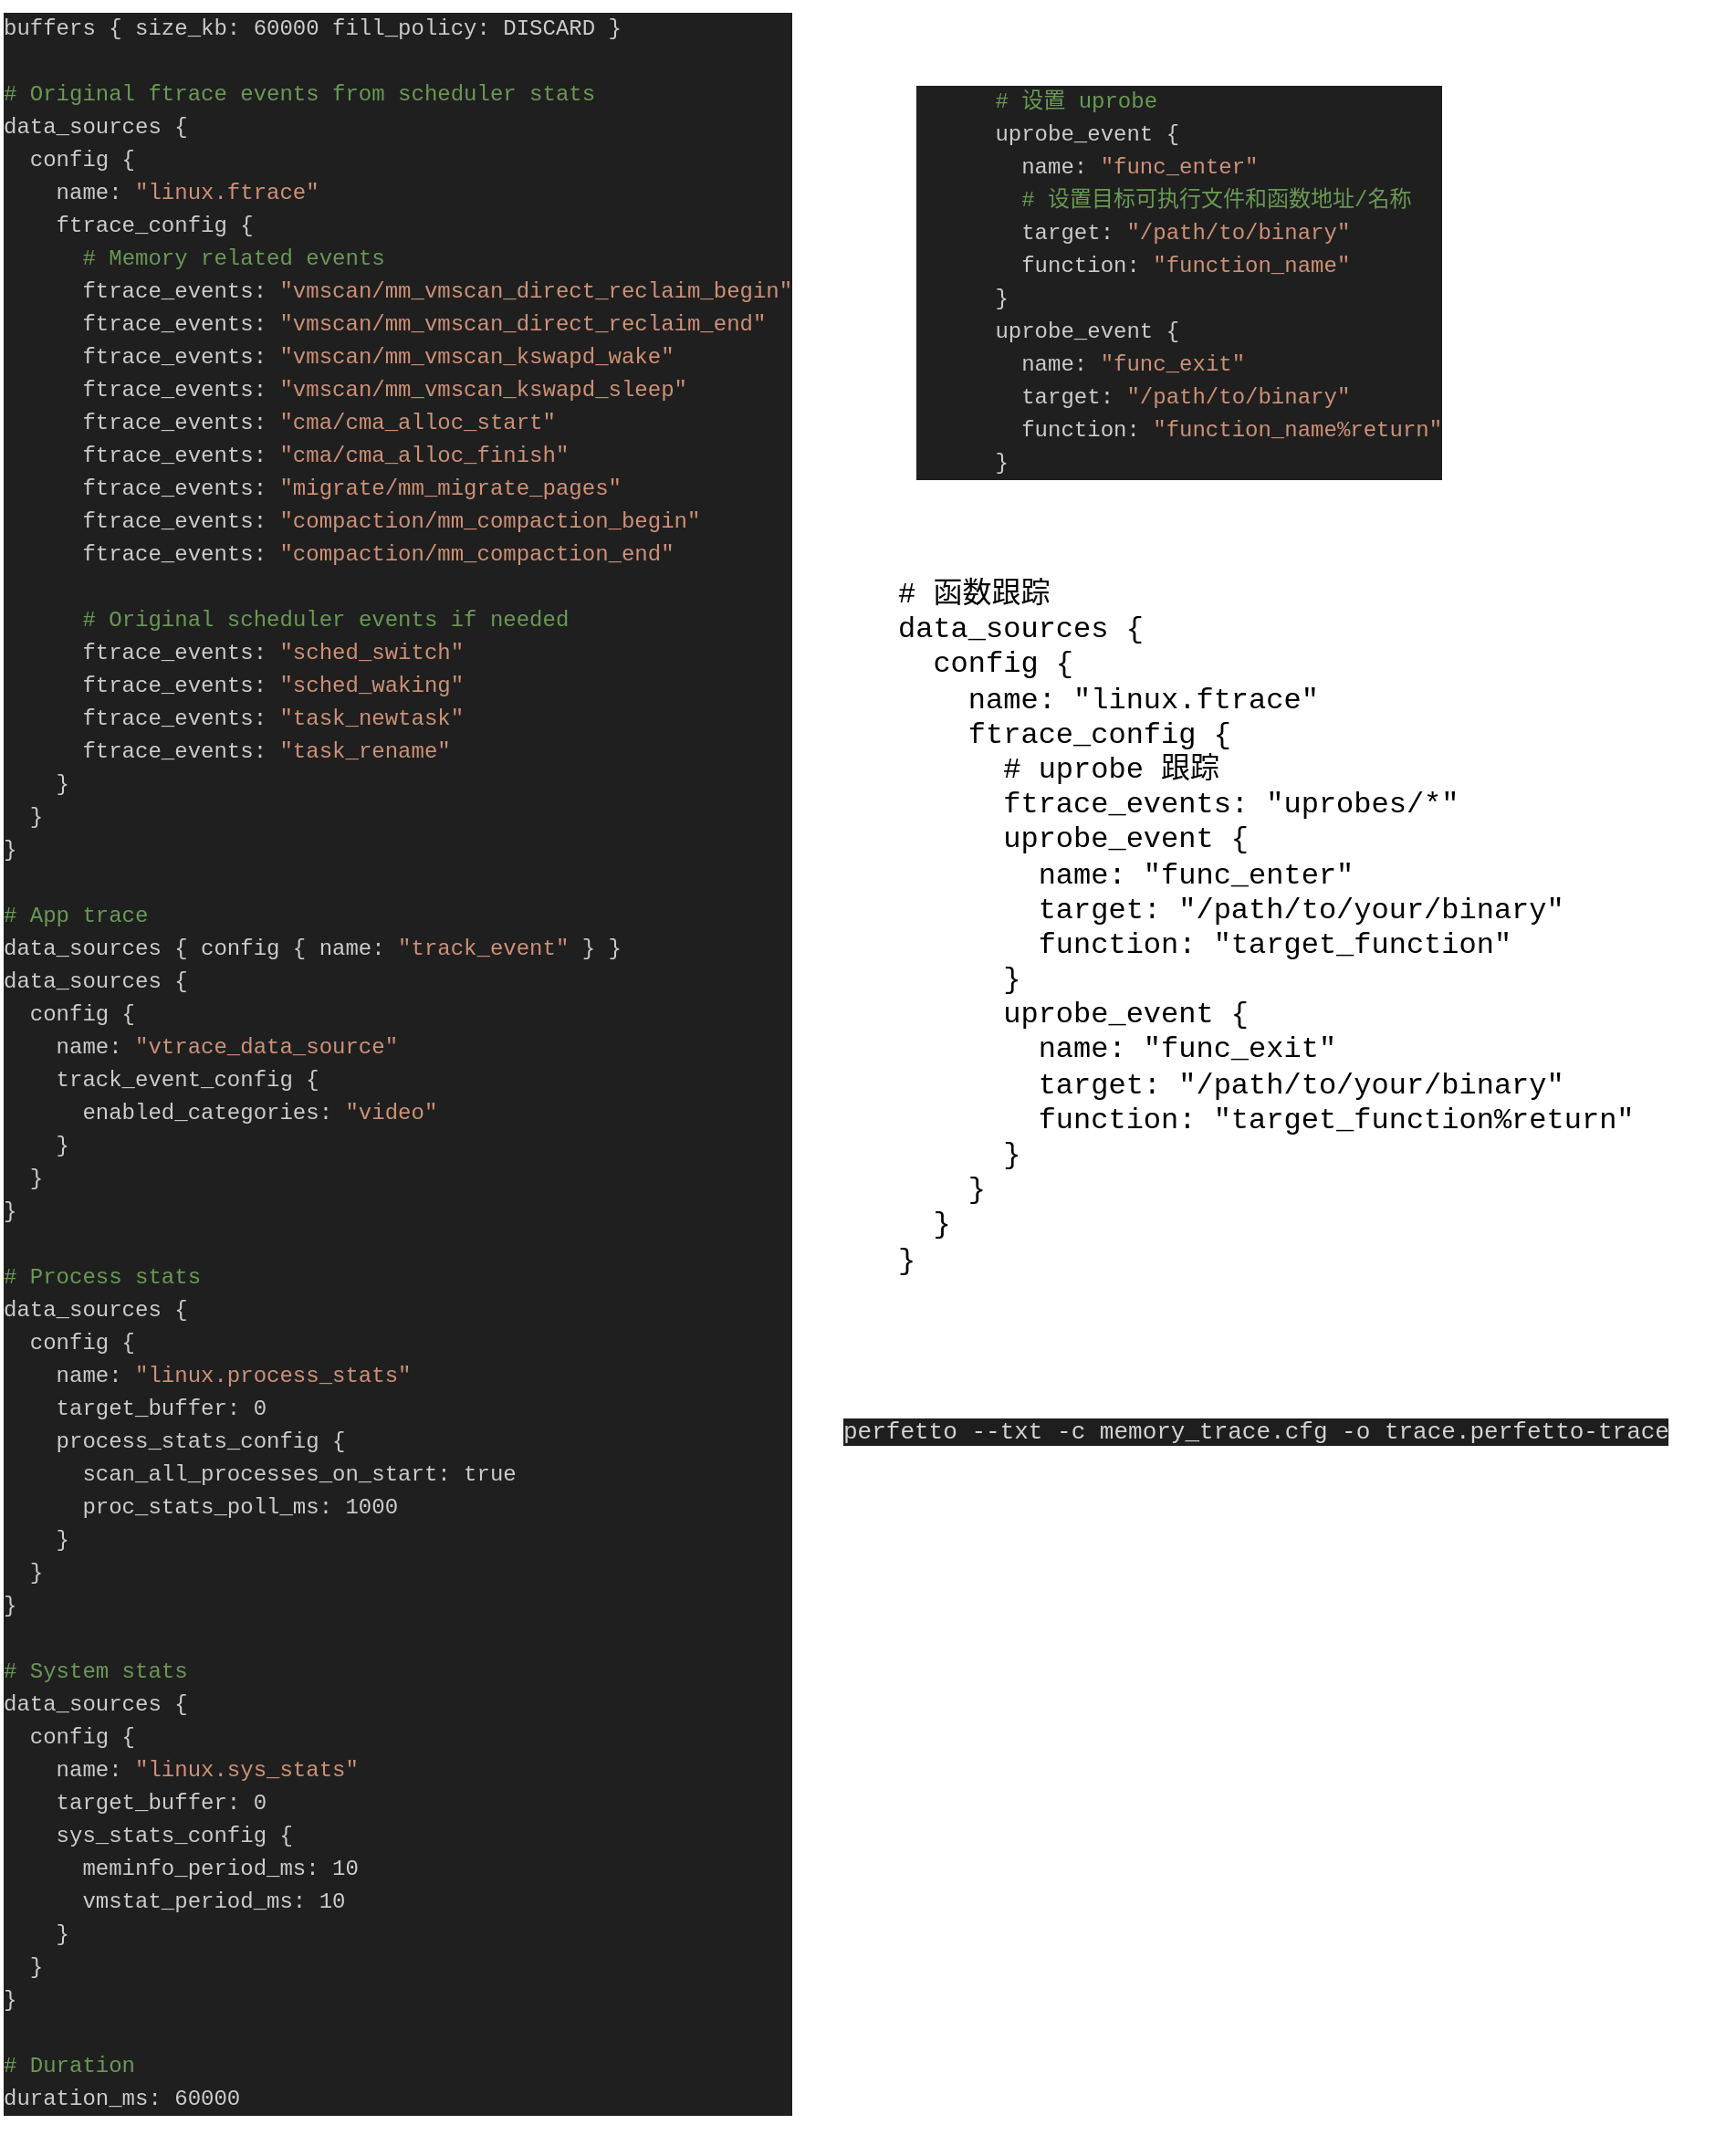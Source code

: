 <mxfile version="27.1.6">
  <diagram name="第 1 页" id="xHvV0fMKOpiq_ixeBB_C">
    <mxGraphModel dx="2066" dy="1126" grid="1" gridSize="10" guides="1" tooltips="1" connect="1" arrows="1" fold="1" page="1" pageScale="1" pageWidth="827" pageHeight="1169" math="0" shadow="0">
      <root>
        <mxCell id="0" />
        <mxCell id="1" parent="0" />
        <UserObject label="&lt;div style=&quot;color: #cccccc;background-color: #1f1f1f;font-family: Menlo, Monaco, &#39;Courier New&#39;, monospace;font-weight: normal;font-size: 12px;line-height: 18px;white-space: pre;&quot;&gt;&lt;div&gt;&lt;span style=&quot;color: #cccccc;&quot;&gt;buffers { size_kb: 60000 fill_policy: DISCARD }&lt;/span&gt;&lt;/div&gt;&lt;br&gt;&lt;div&gt;&lt;span style=&quot;color: #6a9955;&quot;&gt;# Original ftrace events from scheduler stats&lt;/span&gt;&lt;/div&gt;&lt;div&gt;&lt;span style=&quot;color: #cccccc;&quot;&gt;data_sources {&lt;/span&gt;&lt;/div&gt;&lt;div&gt;&lt;span style=&quot;color: #cccccc;&quot;&gt;  config {&lt;/span&gt;&lt;/div&gt;&lt;div&gt;&lt;span style=&quot;color: #cccccc;&quot;&gt;    name: &lt;/span&gt;&lt;span style=&quot;color: #ce9178;&quot;&gt;&quot;linux.ftrace&quot;&lt;/span&gt;&lt;/div&gt;&lt;div&gt;&lt;span style=&quot;color: #cccccc;&quot;&gt;    ftrace_config {&lt;/span&gt;&lt;/div&gt;&lt;div&gt;&lt;span style=&quot;color: #cccccc;&quot;&gt;      &lt;/span&gt;&lt;span style=&quot;color: #6a9955;&quot;&gt;# Memory related events&lt;/span&gt;&lt;/div&gt;&lt;div&gt;&lt;span style=&quot;color: #cccccc;&quot;&gt;      ftrace_events: &lt;/span&gt;&lt;span style=&quot;color: #ce9178;&quot;&gt;&quot;vmscan/mm_vmscan_direct_reclaim_begin&quot;&lt;/span&gt;&lt;/div&gt;&lt;div&gt;&lt;span style=&quot;color: #cccccc;&quot;&gt;      ftrace_events: &lt;/span&gt;&lt;span style=&quot;color: #ce9178;&quot;&gt;&quot;vmscan/mm_vmscan_direct_reclaim_end&quot;&lt;/span&gt;&lt;/div&gt;&lt;div&gt;&lt;span style=&quot;color: #cccccc;&quot;&gt;      ftrace_events: &lt;/span&gt;&lt;span style=&quot;color: #ce9178;&quot;&gt;&quot;vmscan/mm_vmscan_kswapd_wake&quot;&lt;/span&gt;&lt;/div&gt;&lt;div&gt;&lt;span style=&quot;color: #cccccc;&quot;&gt;      ftrace_events: &lt;/span&gt;&lt;span style=&quot;color: #ce9178;&quot;&gt;&quot;vmscan/mm_vmscan_kswapd_sleep&quot;&lt;/span&gt;&lt;/div&gt;&lt;div&gt;&lt;span style=&quot;color: #cccccc;&quot;&gt;      ftrace_events: &lt;/span&gt;&lt;span style=&quot;color: #ce9178;&quot;&gt;&quot;cma/cma_alloc_start&quot;&lt;/span&gt;&lt;/div&gt;&lt;div&gt;&lt;span style=&quot;color: #cccccc;&quot;&gt;      ftrace_events: &lt;/span&gt;&lt;span style=&quot;color: #ce9178;&quot;&gt;&quot;cma/cma_alloc_finish&quot;&lt;/span&gt;&lt;/div&gt;&lt;div&gt;&lt;span style=&quot;color: #cccccc;&quot;&gt;      ftrace_events: &lt;/span&gt;&lt;span style=&quot;color: #ce9178;&quot;&gt;&quot;migrate/mm_migrate_pages&quot;&lt;/span&gt;&lt;/div&gt;&lt;div&gt;&lt;span style=&quot;color: #cccccc;&quot;&gt;      ftrace_events: &lt;/span&gt;&lt;span style=&quot;color: #ce9178;&quot;&gt;&quot;compaction/mm_compaction_begin&quot;&lt;/span&gt;&lt;/div&gt;&lt;div&gt;&lt;span style=&quot;color: #cccccc;&quot;&gt;      ftrace_events: &lt;/span&gt;&lt;span style=&quot;color: #ce9178;&quot;&gt;&quot;compaction/mm_compaction_end&quot;&lt;/span&gt;&lt;/div&gt;&lt;div&gt;&lt;span style=&quot;color: #cccccc;&quot;&gt;      &lt;/span&gt;&lt;/div&gt;&lt;div&gt;&lt;span style=&quot;color: #cccccc;&quot;&gt;      &lt;/span&gt;&lt;span style=&quot;color: #6a9955;&quot;&gt;# Original scheduler events if needed&lt;/span&gt;&lt;/div&gt;&lt;div&gt;&lt;span style=&quot;color: #cccccc;&quot;&gt;      ftrace_events: &lt;/span&gt;&lt;span style=&quot;color: #ce9178;&quot;&gt;&quot;sched_switch&quot;&lt;/span&gt;&lt;/div&gt;&lt;div&gt;&lt;span style=&quot;color: #cccccc;&quot;&gt;      ftrace_events: &lt;/span&gt;&lt;span style=&quot;color: #ce9178;&quot;&gt;&quot;sched_waking&quot;&lt;/span&gt;&lt;/div&gt;&lt;div&gt;&lt;span style=&quot;color: #cccccc;&quot;&gt;      ftrace_events: &lt;/span&gt;&lt;span style=&quot;color: #ce9178;&quot;&gt;&quot;task_newtask&quot;&lt;/span&gt;&lt;/div&gt;&lt;div&gt;&lt;span style=&quot;color: #cccccc;&quot;&gt;      ftrace_events: &lt;/span&gt;&lt;span style=&quot;color: #ce9178;&quot;&gt;&quot;task_rename&quot;&lt;/span&gt;&lt;/div&gt;&lt;div&gt;&lt;span style=&quot;color: #cccccc;&quot;&gt;    }&lt;/span&gt;&lt;/div&gt;&lt;div&gt;&lt;span style=&quot;color: #cccccc;&quot;&gt;  }&lt;/span&gt;&lt;/div&gt;&lt;div&gt;&lt;span style=&quot;color: #cccccc;&quot;&gt;}&lt;/span&gt;&lt;/div&gt;&lt;br&gt;&lt;div&gt;&lt;span style=&quot;color: #6a9955;&quot;&gt;# App trace&lt;/span&gt;&lt;/div&gt;&lt;div&gt;&lt;span style=&quot;color: #cccccc;&quot;&gt;data_sources { config { name: &lt;/span&gt;&lt;span style=&quot;color: #ce9178;&quot;&gt;&quot;track_event&quot;&lt;/span&gt;&lt;span style=&quot;color: #cccccc;&quot;&gt; } }&lt;/span&gt;&lt;/div&gt;&lt;div&gt;&lt;span style=&quot;color: #cccccc;&quot;&gt;data_sources {&lt;/span&gt;&lt;/div&gt;&lt;div&gt;&lt;span style=&quot;color: #cccccc;&quot;&gt;  config {&lt;/span&gt;&lt;/div&gt;&lt;div&gt;&lt;span style=&quot;color: #cccccc;&quot;&gt;    name: &lt;/span&gt;&lt;span style=&quot;color: #ce9178;&quot;&gt;&quot;vtrace_data_source&quot;&lt;/span&gt;&lt;/div&gt;&lt;div&gt;&lt;span style=&quot;color: #cccccc;&quot;&gt;    track_event_config {&lt;/span&gt;&lt;/div&gt;&lt;div&gt;&lt;span style=&quot;color: #cccccc;&quot;&gt;      enabled_categories: &lt;/span&gt;&lt;span style=&quot;color: #ce9178;&quot;&gt;&quot;video&quot;&lt;/span&gt;&lt;/div&gt;&lt;div&gt;&lt;span style=&quot;color: #cccccc;&quot;&gt;    }&lt;/span&gt;&lt;/div&gt;&lt;div&gt;&lt;span style=&quot;color: #cccccc;&quot;&gt;  }&lt;/span&gt;&lt;/div&gt;&lt;div&gt;&lt;span style=&quot;color: #cccccc;&quot;&gt;}&lt;/span&gt;&lt;/div&gt;&lt;br&gt;&lt;div&gt;&lt;span style=&quot;color: #6a9955;&quot;&gt;# Process stats&lt;/span&gt;&lt;/div&gt;&lt;div&gt;&lt;span style=&quot;color: #cccccc;&quot;&gt;data_sources {&lt;/span&gt;&lt;/div&gt;&lt;div&gt;&lt;span style=&quot;color: #cccccc;&quot;&gt;  config {&lt;/span&gt;&lt;/div&gt;&lt;div&gt;&lt;span style=&quot;color: #cccccc;&quot;&gt;    name: &lt;/span&gt;&lt;span style=&quot;color: #ce9178;&quot;&gt;&quot;linux.process_stats&quot;&lt;/span&gt;&lt;/div&gt;&lt;div&gt;&lt;span style=&quot;color: #cccccc;&quot;&gt;    target_buffer: 0&lt;/span&gt;&lt;/div&gt;&lt;div&gt;&lt;span style=&quot;color: #cccccc;&quot;&gt;    process_stats_config {&lt;/span&gt;&lt;/div&gt;&lt;div&gt;&lt;span style=&quot;color: #cccccc;&quot;&gt;      scan_all_processes_on_start: true&lt;/span&gt;&lt;/div&gt;&lt;div&gt;&lt;span style=&quot;color: #cccccc;&quot;&gt;      proc_stats_poll_ms: 1000&lt;/span&gt;&lt;/div&gt;&lt;div&gt;&lt;span style=&quot;color: #cccccc;&quot;&gt;    }&lt;/span&gt;&lt;/div&gt;&lt;div&gt;&lt;span style=&quot;color: #cccccc;&quot;&gt;  }&lt;/span&gt;&lt;/div&gt;&lt;div&gt;&lt;span style=&quot;color: #cccccc;&quot;&gt;}&lt;/span&gt;&lt;/div&gt;&lt;br&gt;&lt;div&gt;&lt;span style=&quot;color: #6a9955;&quot;&gt;# System stats&lt;/span&gt;&lt;/div&gt;&lt;div&gt;&lt;span style=&quot;color: #cccccc;&quot;&gt;data_sources {&lt;/span&gt;&lt;/div&gt;&lt;div&gt;&lt;span style=&quot;color: #cccccc;&quot;&gt;  config {&lt;/span&gt;&lt;/div&gt;&lt;div&gt;&lt;span style=&quot;color: #cccccc;&quot;&gt;    name: &lt;/span&gt;&lt;span style=&quot;color: #ce9178;&quot;&gt;&quot;linux.sys_stats&quot;&lt;/span&gt;&lt;/div&gt;&lt;div&gt;&lt;span style=&quot;color: #cccccc;&quot;&gt;    target_buffer: 0&lt;/span&gt;&lt;/div&gt;&lt;div&gt;&lt;span style=&quot;color: #cccccc;&quot;&gt;    sys_stats_config {&lt;/span&gt;&lt;/div&gt;&lt;div&gt;&lt;span style=&quot;color: #cccccc;&quot;&gt;      meminfo_period_ms: 10&lt;/span&gt;&lt;/div&gt;&lt;div&gt;&lt;span style=&quot;color: #cccccc;&quot;&gt;      vmstat_period_ms: 10&lt;/span&gt;&lt;/div&gt;&lt;div&gt;&lt;span style=&quot;color: #cccccc;&quot;&gt;    }&lt;/span&gt;&lt;/div&gt;&lt;div&gt;&lt;span style=&quot;color: #cccccc;&quot;&gt;  }&lt;/span&gt;&lt;/div&gt;&lt;div&gt;&lt;span style=&quot;color: #cccccc;&quot;&gt;}&lt;/span&gt;&lt;/div&gt;&lt;br&gt;&lt;div&gt;&lt;span style=&quot;color: #6a9955;&quot;&gt;# Duration&lt;/span&gt;&lt;/div&gt;&lt;div&gt;&lt;span style=&quot;color: #cccccc;&quot;&gt;duration_ms: 60000&lt;/span&gt;&lt;/div&gt;&lt;/div&gt;" link="&lt;div style=&quot;color: #cccccc;background-color: #1f1f1f;font-family: Menlo, Monaco, &#39;Courier New&#39;, monospace;font-weight: normal;font-size: 12px;line-height: 18px;white-space: pre;&quot;&gt;&lt;div&gt;&lt;span style=&quot;color: #cccccc;&quot;&gt;buffers { size_kb: 60000 fill_policy: DISCARD }&lt;/span&gt;&lt;/div&gt;&lt;br&gt;&lt;div&gt;&lt;span style=&quot;color: #6a9955;&quot;&gt;# Original ftrace events from scheduler stats&lt;/span&gt;&lt;/div&gt;&lt;div&gt;&lt;span style=&quot;color: #cccccc;&quot;&gt;data_sources {&lt;/span&gt;&lt;/div&gt;&lt;div&gt;&lt;span style=&quot;color: #cccccc;&quot;&gt;  config {&lt;/span&gt;&lt;/div&gt;&lt;div&gt;&lt;span style=&quot;color: #cccccc;&quot;&gt;    name: &lt;/span&gt;&lt;span style=&quot;color: #ce9178;&quot;&gt;&quot;linux.ftrace&quot;&lt;/span&gt;&lt;/div&gt;&lt;div&gt;&lt;span style=&quot;color: #cccccc;&quot;&gt;    ftrace_config {&lt;/span&gt;&lt;/div&gt;&lt;div&gt;&lt;span style=&quot;color: #cccccc;&quot;&gt;      &lt;/span&gt;&lt;span style=&quot;color: #6a9955;&quot;&gt;# Memory related events&lt;/span&gt;&lt;/div&gt;&lt;div&gt;&lt;span style=&quot;color: #cccccc;&quot;&gt;      ftrace_events: &lt;/span&gt;&lt;span style=&quot;color: #ce9178;&quot;&gt;&quot;vmscan/mm_vmscan_direct_reclaim_begin&quot;&lt;/span&gt;&lt;/div&gt;&lt;div&gt;&lt;span style=&quot;color: #cccccc;&quot;&gt;      ftrace_events: &lt;/span&gt;&lt;span style=&quot;color: #ce9178;&quot;&gt;&quot;vmscan/mm_vmscan_direct_reclaim_end&quot;&lt;/span&gt;&lt;/div&gt;&lt;div&gt;&lt;span style=&quot;color: #cccccc;&quot;&gt;      ftrace_events: &lt;/span&gt;&lt;span style=&quot;color: #ce9178;&quot;&gt;&quot;vmscan/mm_vmscan_kswapd_wake&quot;&lt;/span&gt;&lt;/div&gt;&lt;div&gt;&lt;span style=&quot;color: #cccccc;&quot;&gt;      ftrace_events: &lt;/span&gt;&lt;span style=&quot;color: #ce9178;&quot;&gt;&quot;vmscan/mm_vmscan_kswapd_sleep&quot;&lt;/span&gt;&lt;/div&gt;&lt;div&gt;&lt;span style=&quot;color: #cccccc;&quot;&gt;      ftrace_events: &lt;/span&gt;&lt;span style=&quot;color: #ce9178;&quot;&gt;&quot;cma/cma_alloc_start&quot;&lt;/span&gt;&lt;/div&gt;&lt;div&gt;&lt;span style=&quot;color: #cccccc;&quot;&gt;      ftrace_events: &lt;/span&gt;&lt;span style=&quot;color: #ce9178;&quot;&gt;&quot;cma/cma_alloc_finish&quot;&lt;/span&gt;&lt;/div&gt;&lt;div&gt;&lt;span style=&quot;color: #cccccc;&quot;&gt;      ftrace_events: &lt;/span&gt;&lt;span style=&quot;color: #ce9178;&quot;&gt;&quot;migrate/mm_migrate_pages&quot;&lt;/span&gt;&lt;/div&gt;&lt;div&gt;&lt;span style=&quot;color: #cccccc;&quot;&gt;      ftrace_events: &lt;/span&gt;&lt;span style=&quot;color: #ce9178;&quot;&gt;&quot;compaction/mm_compaction_begin&quot;&lt;/span&gt;&lt;/div&gt;&lt;div&gt;&lt;span style=&quot;color: #cccccc;&quot;&gt;      ftrace_events: &lt;/span&gt;&lt;span style=&quot;color: #ce9178;&quot;&gt;&quot;compaction/mm_compaction_end&quot;&lt;/span&gt;&lt;/div&gt;&lt;div&gt;&lt;span style=&quot;color: #cccccc;&quot;&gt;      &lt;/span&gt;&lt;/div&gt;&lt;div&gt;&lt;span style=&quot;color: #cccccc;&quot;&gt;      &lt;/span&gt;&lt;span style=&quot;color: #6a9955;&quot;&gt;# Original scheduler events if needed&lt;/span&gt;&lt;/div&gt;&lt;div&gt;&lt;span style=&quot;color: #cccccc;&quot;&gt;      ftrace_events: &lt;/span&gt;&lt;span style=&quot;color: #ce9178;&quot;&gt;&quot;sched_switch&quot;&lt;/span&gt;&lt;/div&gt;&lt;div&gt;&lt;span style=&quot;color: #cccccc;&quot;&gt;      ftrace_events: &lt;/span&gt;&lt;span style=&quot;color: #ce9178;&quot;&gt;&quot;sched_waking&quot;&lt;/span&gt;&lt;/div&gt;&lt;div&gt;&lt;span style=&quot;color: #cccccc;&quot;&gt;      ftrace_events: &lt;/span&gt;&lt;span style=&quot;color: #ce9178;&quot;&gt;&quot;task_newtask&quot;&lt;/span&gt;&lt;/div&gt;&lt;div&gt;&lt;span style=&quot;color: #cccccc;&quot;&gt;      ftrace_events: &lt;/span&gt;&lt;span style=&quot;color: #ce9178;&quot;&gt;&quot;task_rename&quot;&lt;/span&gt;&lt;/div&gt;&lt;div&gt;&lt;span style=&quot;color: #cccccc;&quot;&gt;    }&lt;/span&gt;&lt;/div&gt;&lt;div&gt;&lt;span style=&quot;color: #cccccc;&quot;&gt;  }&lt;/span&gt;&lt;/div&gt;&lt;div&gt;&lt;span style=&quot;color: #cccccc;&quot;&gt;}&lt;/span&gt;&lt;/div&gt;&lt;br&gt;&lt;div&gt;&lt;span style=&quot;color: #6a9955;&quot;&gt;# App trace&lt;/span&gt;&lt;/div&gt;&lt;div&gt;&lt;span style=&quot;color: #cccccc;&quot;&gt;data_sources { config { name: &lt;/span&gt;&lt;span style=&quot;color: #ce9178;&quot;&gt;&quot;track_event&quot;&lt;/span&gt;&lt;span style=&quot;color: #cccccc;&quot;&gt; } }&lt;/span&gt;&lt;/div&gt;&lt;div&gt;&lt;span style=&quot;color: #cccccc;&quot;&gt;data_sources {&lt;/span&gt;&lt;/div&gt;&lt;div&gt;&lt;span style=&quot;color: #cccccc;&quot;&gt;  config {&lt;/span&gt;&lt;/div&gt;&lt;div&gt;&lt;span style=&quot;color: #cccccc;&quot;&gt;    name: &lt;/span&gt;&lt;span style=&quot;color: #ce9178;&quot;&gt;&quot;vtrace_data_source&quot;&lt;/span&gt;&lt;/div&gt;&lt;div&gt;&lt;span style=&quot;color: #cccccc;&quot;&gt;    track_event_config {&lt;/span&gt;&lt;/div&gt;&lt;div&gt;&lt;span style=&quot;color: #cccccc;&quot;&gt;      enabled_categories: &lt;/span&gt;&lt;span style=&quot;color: #ce9178;&quot;&gt;&quot;video&quot;&lt;/span&gt;&lt;/div&gt;&lt;div&gt;&lt;span style=&quot;color: #cccccc;&quot;&gt;    }&lt;/span&gt;&lt;/div&gt;&lt;div&gt;&lt;span style=&quot;color: #cccccc;&quot;&gt;  }&lt;/span&gt;&lt;/div&gt;&lt;div&gt;&lt;span style=&quot;color: #cccccc;&quot;&gt;}&lt;/span&gt;&lt;/div&gt;&lt;br&gt;&lt;div&gt;&lt;span style=&quot;color: #6a9955;&quot;&gt;# Process stats&lt;/span&gt;&lt;/div&gt;&lt;div&gt;&lt;span style=&quot;color: #cccccc;&quot;&gt;data_sources {&lt;/span&gt;&lt;/div&gt;&lt;div&gt;&lt;span style=&quot;color: #cccccc;&quot;&gt;  config {&lt;/span&gt;&lt;/div&gt;&lt;div&gt;&lt;span style=&quot;color: #cccccc;&quot;&gt;    name: &lt;/span&gt;&lt;span style=&quot;color: #ce9178;&quot;&gt;&quot;linux.process_stats&quot;&lt;/span&gt;&lt;/div&gt;&lt;div&gt;&lt;span style=&quot;color: #cccccc;&quot;&gt;    target_buffer: 0&lt;/span&gt;&lt;/div&gt;&lt;div&gt;&lt;span style=&quot;color: #cccccc;&quot;&gt;    process_stats_config {&lt;/span&gt;&lt;/div&gt;&lt;div&gt;&lt;span style=&quot;color: #cccccc;&quot;&gt;      scan_all_processes_on_start: true&lt;/span&gt;&lt;/div&gt;&lt;div&gt;&lt;span style=&quot;color: #cccccc;&quot;&gt;      proc_stats_poll_ms: 1000&lt;/span&gt;&lt;/div&gt;&lt;div&gt;&lt;span style=&quot;color: #cccccc;&quot;&gt;    }&lt;/span&gt;&lt;/div&gt;&lt;div&gt;&lt;span style=&quot;color: #cccccc;&quot;&gt;  }&lt;/span&gt;&lt;/div&gt;&lt;div&gt;&lt;span style=&quot;color: #cccccc;&quot;&gt;}&lt;/span&gt;&lt;/div&gt;&lt;br&gt;&lt;div&gt;&lt;span style=&quot;color: #6a9955;&quot;&gt;# System stats&lt;/span&gt;&lt;/div&gt;&lt;div&gt;&lt;span style=&quot;color: #cccccc;&quot;&gt;data_sources {&lt;/span&gt;&lt;/div&gt;&lt;div&gt;&lt;span style=&quot;color: #cccccc;&quot;&gt;  config {&lt;/span&gt;&lt;/div&gt;&lt;div&gt;&lt;span style=&quot;color: #cccccc;&quot;&gt;    name: &lt;/span&gt;&lt;span style=&quot;color: #ce9178;&quot;&gt;&quot;linux.sys_stats&quot;&lt;/span&gt;&lt;/div&gt;&lt;div&gt;&lt;span style=&quot;color: #cccccc;&quot;&gt;    target_buffer: 0&lt;/span&gt;&lt;/div&gt;&lt;div&gt;&lt;span style=&quot;color: #cccccc;&quot;&gt;    sys_stats_config {&lt;/span&gt;&lt;/div&gt;&lt;div&gt;&lt;span style=&quot;color: #cccccc;&quot;&gt;      meminfo_period_ms: 10&lt;/span&gt;&lt;/div&gt;&lt;div&gt;&lt;span style=&quot;color: #cccccc;&quot;&gt;      vmstat_period_ms: 10&lt;/span&gt;&lt;/div&gt;&lt;div&gt;&lt;span style=&quot;color: #cccccc;&quot;&gt;    }&lt;/span&gt;&lt;/div&gt;&lt;div&gt;&lt;span style=&quot;color: #cccccc;&quot;&gt;  }&lt;/span&gt;&lt;/div&gt;&lt;div&gt;&lt;span style=&quot;color: #cccccc;&quot;&gt;}&lt;/span&gt;&lt;/div&gt;&lt;br&gt;&lt;div&gt;&lt;span style=&quot;color: #6a9955;&quot;&gt;# Duration&lt;/span&gt;&lt;/div&gt;&lt;div&gt;&lt;span style=&quot;color: #cccccc;&quot;&gt;duration_ms: 60000&lt;/span&gt;&lt;/div&gt;&lt;/div&gt;" id="V25Xwv3wUflwuMklr4Dw-1">
          <mxCell style="text;whiteSpace=wrap;html=1;" vertex="1" parent="1">
            <mxGeometry x="30" y="40" width="470" height="1180" as="geometry" />
          </mxCell>
        </UserObject>
        <mxCell id="V25Xwv3wUflwuMklr4Dw-2" value="&lt;div style=&quot;color: #cccccc;background-color: #1f1f1f;font-family: Menlo, Monaco, &#39;Courier New&#39;, monospace;font-weight: normal;font-size: 12px;line-height: 18px;white-space: pre;&quot;&gt;&lt;div&gt;&lt;span style=&quot;color: #cccccc;&quot;&gt;      &lt;/span&gt;&lt;span style=&quot;color: #6a9955;&quot;&gt;# 设置 uprobe&lt;/span&gt;&lt;/div&gt;&lt;div&gt;&lt;span style=&quot;color: #cccccc;&quot;&gt;      uprobe_event {&lt;/span&gt;&lt;/div&gt;&lt;div&gt;&lt;span style=&quot;color: #cccccc;&quot;&gt;        name: &lt;/span&gt;&lt;span style=&quot;color: #ce9178;&quot;&gt;&quot;func_enter&quot;&lt;/span&gt;&lt;/div&gt;&lt;div&gt;&lt;span style=&quot;color: #cccccc;&quot;&gt;        &lt;/span&gt;&lt;span style=&quot;color: #6a9955;&quot;&gt;# 设置目标可执行文件和函数地址/名称&lt;/span&gt;&lt;/div&gt;&lt;div&gt;&lt;span style=&quot;color: #cccccc;&quot;&gt;        target: &lt;/span&gt;&lt;span style=&quot;color: #ce9178;&quot;&gt;&quot;/path/to/binary&quot;&lt;/span&gt;&lt;/div&gt;&lt;div&gt;&lt;span style=&quot;color: #cccccc;&quot;&gt;        function: &lt;/span&gt;&lt;span style=&quot;color: #ce9178;&quot;&gt;&quot;function_name&quot;&lt;/span&gt;&lt;/div&gt;&lt;div&gt;&lt;span style=&quot;color: #cccccc;&quot;&gt;      }&lt;/span&gt;&lt;/div&gt;&lt;div&gt;&lt;span style=&quot;color: #cccccc;&quot;&gt;      uprobe_event {&lt;/span&gt;&lt;/div&gt;&lt;div&gt;&lt;span style=&quot;color: #cccccc;&quot;&gt;        name: &lt;/span&gt;&lt;span style=&quot;color: #ce9178;&quot;&gt;&quot;func_exit&quot;&lt;/span&gt;&lt;/div&gt;&lt;div&gt;&lt;span style=&quot;color: #cccccc;&quot;&gt;        target: &lt;/span&gt;&lt;span style=&quot;color: #ce9178;&quot;&gt;&quot;/path/to/binary&quot;&lt;/span&gt;&lt;/div&gt;&lt;div&gt;&lt;span style=&quot;color: #cccccc;&quot;&gt;        function: &lt;/span&gt;&lt;span style=&quot;color: #ce9178;&quot;&gt;&quot;function_name%return&quot;&lt;/span&gt;&lt;/div&gt;&lt;div&gt;&lt;span style=&quot;color: #cccccc;&quot;&gt;      }&lt;/span&gt;&lt;/div&gt;&lt;/div&gt;" style="text;whiteSpace=wrap;html=1;" vertex="1" parent="1">
          <mxGeometry x="530" y="80" width="320" height="240" as="geometry" />
        </mxCell>
        <UserObject label="&lt;pre style=&quot;--tw-border-spacing-x: 0; --tw-border-spacing-y: 0; --tw-translate-x: 0; --tw-translate-y: 0; --tw-rotate: 0; --tw-skew-x: 0; --tw-skew-y: 0; --tw-scale-x: 1; --tw-scale-y: 1; --tw-pan-x: ; --tw-pan-y: ; --tw-pinch-zoom: ; --tw-scroll-snap-strictness: proximity; --tw-gradient-from-position: ; --tw-gradient-via-position: ; --tw-gradient-to-position: ; --tw-ordinal: ; --tw-slashed-zero: ; --tw-numeric-figure: ; --tw-numeric-spacing: ; --tw-numeric-fraction: ; --tw-ring-inset: ; --tw-ring-offset-width: 0px; --tw-ring-offset-color: #fff; --tw-ring-color: rgb(59 130 246 / 0.5); --tw-ring-offset-shadow: 0 0 #0000; --tw-ring-shadow: 0 0 #0000; --tw-shadow: 0 0 #0000; --tw-shadow-colored: 0 0 #0000; --tw-blur: ; --tw-brightness: ; --tw-contrast: ; --tw-grayscale: ; --tw-hue-rotate: ; --tw-invert: ; --tw-saturate: ; --tw-sepia: ; --tw-drop-shadow: ; --tw-backdrop-blur: ; --tw-backdrop-brightness: ; --tw-backdrop-contrast: ; --tw-backdrop-grayscale: ; --tw-backdrop-hue-rotate: ; --tw-backdrop-invert: ; --tw-backdrop-opacity: ; --tw-backdrop-saturate: ; --tw-backdrop-sepia: ; --tw-contain-size: ; --tw-contain-layout: ; --tw-contain-paint: ; --tw-contain-style: ; box-sizing: border-box; border-width: 0px; border-style: solid; border-color: rgb(231, 229, 228); font-family: ui-monospace, SFMono-Regular, Menlo, Monaco, Consolas, &amp;quot;Liberation Mono&amp;quot;, &amp;quot;Courier New&amp;quot;, monospace; font-feature-settings: normal; font-variation-settings: normal; font-size: medium; margin: 0px; color: rgb(0, 0, 0); font-style: normal; font-variant-ligatures: normal; font-variant-caps: normal; font-weight: 400; letter-spacing: normal; orphans: 2; text-align: start; text-indent: 0px; text-transform: none; widows: 2; word-spacing: 0px; -webkit-text-stroke-width: 0px; background-color: rgb(255, 255, 255); text-decoration-thickness: initial; text-decoration-style: initial; text-decoration-color: initial;&quot;&gt;&lt;code style=&quot;--tw-border-spacing-x: 0; --tw-border-spacing-y: 0; --tw-translate-x: 0; --tw-translate-y: 0; --tw-rotate: 0; --tw-skew-x: 0; --tw-skew-y: 0; --tw-scale-x: 1; --tw-scale-y: 1; --tw-pan-x: ; --tw-pan-y: ; --tw-pinch-zoom: ; --tw-scroll-snap-strictness: proximity; --tw-gradient-from-position: ; --tw-gradient-via-position: ; --tw-gradient-to-position: ; --tw-ordinal: ; --tw-slashed-zero: ; --tw-numeric-figure: ; --tw-numeric-spacing: ; --tw-numeric-fraction: ; --tw-ring-inset: ; --tw-ring-offset-width: 0px; --tw-ring-offset-color: #fff; --tw-ring-color: rgb(59 130 246 / 0.5); --tw-ring-offset-shadow: 0 0 #0000; --tw-ring-shadow: 0 0 #0000; --tw-shadow: 0 0 #0000; --tw-shadow-colored: 0 0 #0000; --tw-blur: ; --tw-brightness: ; --tw-contrast: ; --tw-grayscale: ; --tw-hue-rotate: ; --tw-invert: ; --tw-saturate: ; --tw-sepia: ; --tw-drop-shadow: ; --tw-backdrop-blur: ; --tw-backdrop-brightness: ; --tw-backdrop-contrast: ; --tw-backdrop-grayscale: ; --tw-backdrop-hue-rotate: ; --tw-backdrop-invert: ; --tw-backdrop-opacity: ; --tw-backdrop-saturate: ; --tw-backdrop-sepia: ; --tw-contain-size: ; --tw-contain-layout: ; --tw-contain-paint: ; --tw-contain-style: ; box-sizing: border-box; border-width: 0px; border-style: solid; border-color: rgb(231, 229, 228); font-family: ui-monospace, SFMono-Regular, Menlo, Monaco, Consolas, &amp;quot;Liberation Mono&amp;quot;, &amp;quot;Courier New&amp;quot;, monospace; font-feature-settings: normal; font-variation-settings: normal; font-size: 1em;&quot;&gt;# 函数跟踪&#xa;data_sources {&#xa;  config {&#xa;    name: &quot;linux.ftrace&quot;&#xa;    ftrace_config {&#xa;      # uprobe 跟踪&#xa;      ftrace_events: &quot;uprobes/*&quot;&#xa;      uprobe_event {&#xa;        name: &quot;func_enter&quot;&#xa;        target: &quot;/path/to/your/binary&quot;&#xa;        function: &quot;target_function&quot;&#xa;      }&#xa;      uprobe_event {&#xa;        name: &quot;func_exit&quot;&#xa;        target: &quot;/path/to/your/binary&quot;&#xa;        function: &quot;target_function%return&quot;&#xa;      }&#xa;    }&#xa;  }&#xa;}&lt;/code&gt;&lt;/pre&gt;" link="&lt;pre style=&quot;--tw-border-spacing-x: 0; --tw-border-spacing-y: 0; --tw-translate-x: 0; --tw-translate-y: 0; --tw-rotate: 0; --tw-skew-x: 0; --tw-skew-y: 0; --tw-scale-x: 1; --tw-scale-y: 1; --tw-pan-x: ; --tw-pan-y: ; --tw-pinch-zoom: ; --tw-scroll-snap-strictness: proximity; --tw-gradient-from-position: ; --tw-gradient-via-position: ; --tw-gradient-to-position: ; --tw-ordinal: ; --tw-slashed-zero: ; --tw-numeric-figure: ; --tw-numeric-spacing: ; --tw-numeric-fraction: ; --tw-ring-inset: ; --tw-ring-offset-width: 0px; --tw-ring-offset-color: #fff; --tw-ring-color: rgb(59 130 246 / 0.5); --tw-ring-offset-shadow: 0 0 #0000; --tw-ring-shadow: 0 0 #0000; --tw-shadow: 0 0 #0000; --tw-shadow-colored: 0 0 #0000; --tw-blur: ; --tw-brightness: ; --tw-contrast: ; --tw-grayscale: ; --tw-hue-rotate: ; --tw-invert: ; --tw-saturate: ; --tw-sepia: ; --tw-drop-shadow: ; --tw-backdrop-blur: ; --tw-backdrop-brightness: ; --tw-backdrop-contrast: ; --tw-backdrop-grayscale: ; --tw-backdrop-hue-rotate: ; --tw-backdrop-invert: ; --tw-backdrop-opacity: ; --tw-backdrop-saturate: ; --tw-backdrop-sepia: ; --tw-contain-size: ; --tw-contain-layout: ; --tw-contain-paint: ; --tw-contain-style: ; box-sizing: border-box; border-width: 0px; border-style: solid; border-color: rgb(231, 229, 228); font-family: ui-monospace, SFMono-Regular, Menlo, Monaco, Consolas, &amp;quot;Liberation Mono&amp;quot;, &amp;quot;Courier New&amp;quot;, monospace; font-feature-settings: normal; font-variation-settings: normal; font-size: medium; margin: 0px; color: rgb(0, 0, 0); font-style: normal; font-variant-ligatures: normal; font-variant-caps: normal; font-weight: 400; letter-spacing: normal; orphans: 2; text-align: start; text-indent: 0px; text-transform: none; widows: 2; word-spacing: 0px; -webkit-text-stroke-width: 0px; background-color: rgb(255, 255, 255); text-decoration-thickness: initial; text-decoration-style: initial; text-decoration-color: initial;&quot;&gt;&lt;code style=&quot;--tw-border-spacing-x: 0; --tw-border-spacing-y: 0; --tw-translate-x: 0; --tw-translate-y: 0; --tw-rotate: 0; --tw-skew-x: 0; --tw-skew-y: 0; --tw-scale-x: 1; --tw-scale-y: 1; --tw-pan-x: ; --tw-pan-y: ; --tw-pinch-zoom: ; --tw-scroll-snap-strictness: proximity; --tw-gradient-from-position: ; --tw-gradient-via-position: ; --tw-gradient-to-position: ; --tw-ordinal: ; --tw-slashed-zero: ; --tw-numeric-figure: ; --tw-numeric-spacing: ; --tw-numeric-fraction: ; --tw-ring-inset: ; --tw-ring-offset-width: 0px; --tw-ring-offset-color: #fff; --tw-ring-color: rgb(59 130 246 / 0.5); --tw-ring-offset-shadow: 0 0 #0000; --tw-ring-shadow: 0 0 #0000; --tw-shadow: 0 0 #0000; --tw-shadow-colored: 0 0 #0000; --tw-blur: ; --tw-brightness: ; --tw-contrast: ; --tw-grayscale: ; --tw-hue-rotate: ; --tw-invert: ; --tw-saturate: ; --tw-sepia: ; --tw-drop-shadow: ; --tw-backdrop-blur: ; --tw-backdrop-brightness: ; --tw-backdrop-contrast: ; --tw-backdrop-grayscale: ; --tw-backdrop-hue-rotate: ; --tw-backdrop-invert: ; --tw-backdrop-opacity: ; --tw-backdrop-saturate: ; --tw-backdrop-sepia: ; --tw-contain-size: ; --tw-contain-layout: ; --tw-contain-paint: ; --tw-contain-style: ; box-sizing: border-box; border-width: 0px; border-style: solid; border-color: rgb(231, 229, 228); font-family: ui-monospace, SFMono-Regular, Menlo, Monaco, Consolas, &amp;quot;Liberation Mono&amp;quot;, &amp;quot;Courier New&amp;quot;, monospace; font-feature-settings: normal; font-variation-settings: normal; font-size: 1em;&quot;&gt;# 函数跟踪&#xa;data_sources {&#xa;  config {&#xa;    name: &quot;linux.ftrace&quot;&#xa;    ftrace_config {&#xa;      # uprobe 跟踪&#xa;      ftrace_events: &quot;uprobes/*&quot;&#xa;      uprobe_event {&#xa;        name: &quot;func_enter&quot;&#xa;        target: &quot;/path/to/your/binary&quot;&#xa;        function: &quot;target_function&quot;&#xa;      }&#xa;      uprobe_event {&#xa;        name: &quot;func_exit&quot;&#xa;        target: &quot;/path/to/your/binary&quot;&#xa;        function: &quot;target_function%return&quot;&#xa;      }&#xa;    }&#xa;  }&#xa;}&lt;/code&gt;&lt;/pre&gt;" id="V25Xwv3wUflwuMklr4Dw-3">
          <mxCell style="text;whiteSpace=wrap;html=1;" vertex="1" parent="1">
            <mxGeometry x="520" y="350" width="440" height="410" as="geometry" />
          </mxCell>
        </UserObject>
        <UserObject label="&lt;span style=&quot;color: rgb(212, 212, 212); font-family: Menlo, Monaco, Consolas, &amp;quot;Andale Mono&amp;quot;, &amp;quot;Ubuntu Mono&amp;quot;, &amp;quot;Courier New&amp;quot;, monospace; font-size: 13px; font-style: normal; font-variant-ligatures: normal; font-variant-caps: normal; font-weight: 400; letter-spacing: normal; orphans: 2; text-align: left; text-indent: 0px; text-transform: none; widows: 2; word-spacing: 0px; -webkit-text-stroke-width: 0px; white-space: pre; background-color: rgb(30, 30, 30); text-decoration-thickness: initial; text-decoration-style: initial; text-decoration-color: initial; display: inline !important; float: none;&quot;&gt;perfetto --txt -c memory_trace.cfg -o trace.perfetto-trace&lt;/span&gt;" link="&lt;span style=&quot;color: rgb(212, 212, 212); font-family: Menlo, Monaco, Consolas, &amp;quot;Andale Mono&amp;quot;, &amp;quot;Ubuntu Mono&amp;quot;, &amp;quot;Courier New&amp;quot;, monospace; font-size: 13px; font-style: normal; font-variant-ligatures: normal; font-variant-caps: normal; font-weight: 400; letter-spacing: normal; orphans: 2; text-align: left; text-indent: 0px; text-transform: none; widows: 2; word-spacing: 0px; -webkit-text-stroke-width: 0px; white-space: pre; background-color: rgb(30, 30, 30); text-decoration-thickness: initial; text-decoration-style: initial; text-decoration-color: initial; display: inline !important; float: none;&quot;&gt;perfetto --txt -c memory_trace.cfg -o trace.perfetto-trace&lt;/span&gt;" id="V25Xwv3wUflwuMklr4Dw-5">
          <mxCell style="text;whiteSpace=wrap;html=1;" vertex="1" parent="1">
            <mxGeometry x="490" y="810" width="490" height="40" as="geometry" />
          </mxCell>
        </UserObject>
      </root>
    </mxGraphModel>
  </diagram>
</mxfile>
